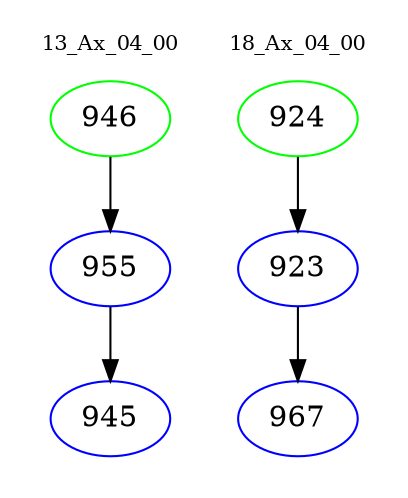 digraph{
subgraph cluster_0 {
color = white
label = "13_Ax_04_00";
fontsize=10;
T0_946 [label="946", color="green"]
T0_946 -> T0_955 [color="black"]
T0_955 [label="955", color="blue"]
T0_955 -> T0_945 [color="black"]
T0_945 [label="945", color="blue"]
}
subgraph cluster_1 {
color = white
label = "18_Ax_04_00";
fontsize=10;
T1_924 [label="924", color="green"]
T1_924 -> T1_923 [color="black"]
T1_923 [label="923", color="blue"]
T1_923 -> T1_967 [color="black"]
T1_967 [label="967", color="blue"]
}
}
